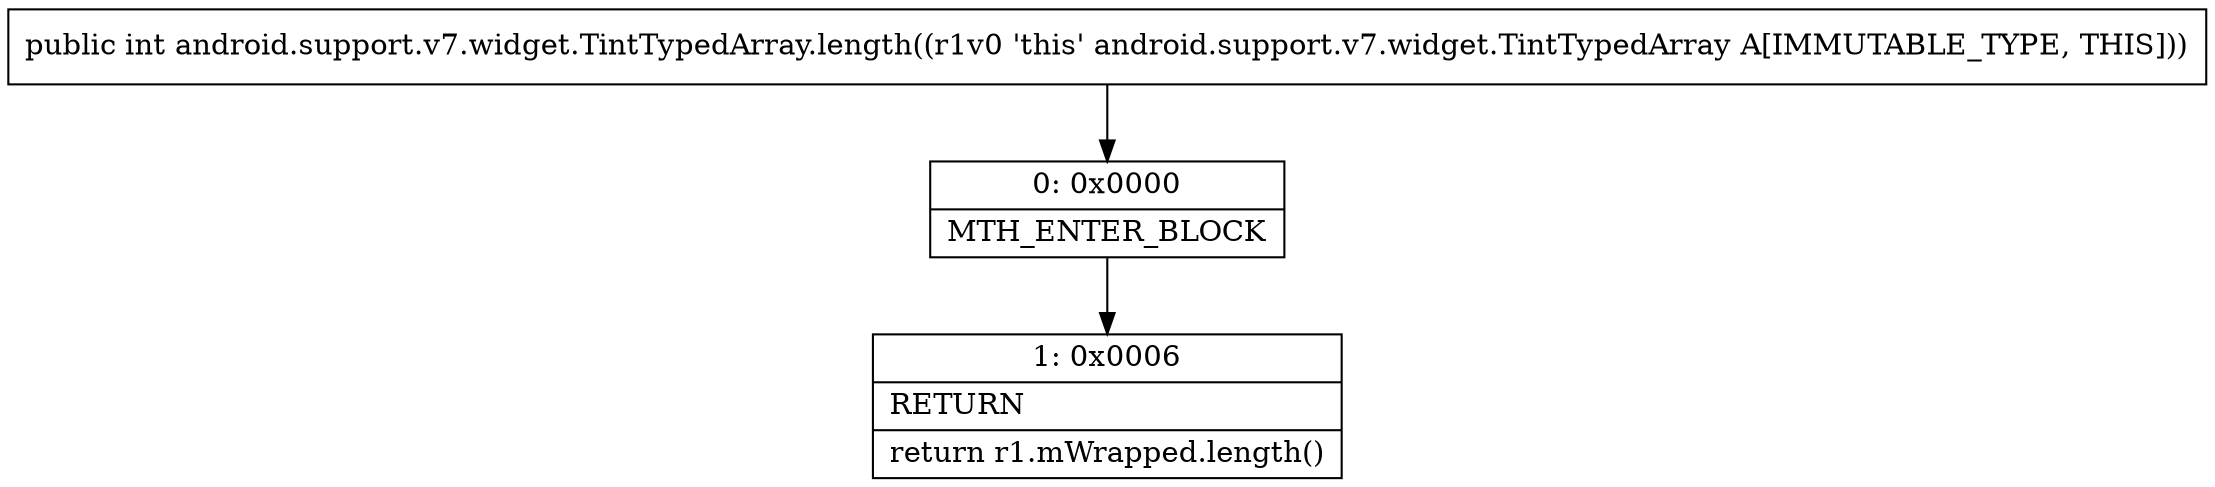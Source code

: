 digraph "CFG forandroid.support.v7.widget.TintTypedArray.length()I" {
Node_0 [shape=record,label="{0\:\ 0x0000|MTH_ENTER_BLOCK\l}"];
Node_1 [shape=record,label="{1\:\ 0x0006|RETURN\l|return r1.mWrapped.length()\l}"];
MethodNode[shape=record,label="{public int android.support.v7.widget.TintTypedArray.length((r1v0 'this' android.support.v7.widget.TintTypedArray A[IMMUTABLE_TYPE, THIS])) }"];
MethodNode -> Node_0;
Node_0 -> Node_1;
}

